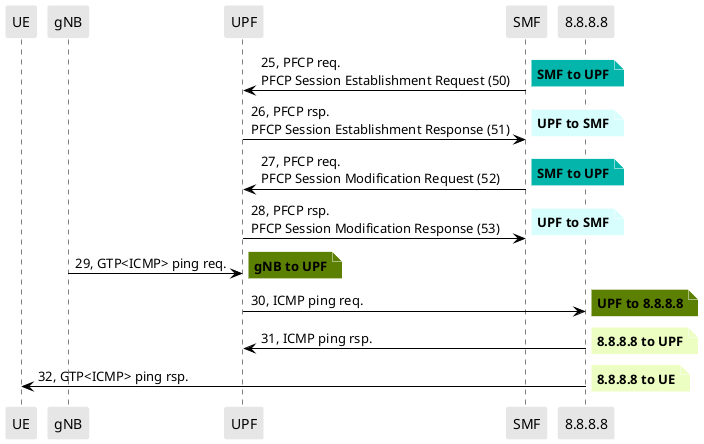 @startuml
skinparam shadowing false
skinparam NoteBorderColor white
skinparam sequence {
    ArrowColor black
    LifeLineBorderColor black
    LifeLineBackgroundColor black
    ParticipantBorderColor white
    ParticipantBackgroundColor #e6e6e6
}
participant "UE"
participant "gNB"
participant "UPF"
participant "SMF"
participant "8.8.8.8"

"SMF" -> "UPF": 25, PFCP req.\nPFCP Session Establishment Request (50)

note right #03B5AA
**SMF to UPF**
end note

"UPF" -> "SMF": 26, PFCP rsp.\nPFCP Session Establishment Response (51)

note right #D7FEFC
**UPF to SMF**
end note

"SMF" -> "UPF": 27, PFCP req.\nPFCP Session Modification Request (52)

note right #03B5AA
**SMF to UPF**
end note

"UPF" -> "SMF": 28, PFCP rsp.\nPFCP Session Modification Response (53)

note right #D7FEFC
**UPF to SMF**
end note

"gNB" -> "UPF": 29, GTP<ICMP> ping req.

note right #5C8001
**gNB to UPF**
end note

"UPF" -> "8.8.8.8": 30, ICMP ping req.

note right #5C8001
**UPF to 8.8.8.8**
end note

"8.8.8.8" -> "UPF": 31, ICMP ping rsp.

note right #EDFEC2
**8.8.8.8 to UPF**
end note

"8.8.8.8" -> "UE": 32, GTP<ICMP> ping rsp.

note right #EDFEC2
**8.8.8.8 to UE**
end note

@enduml
